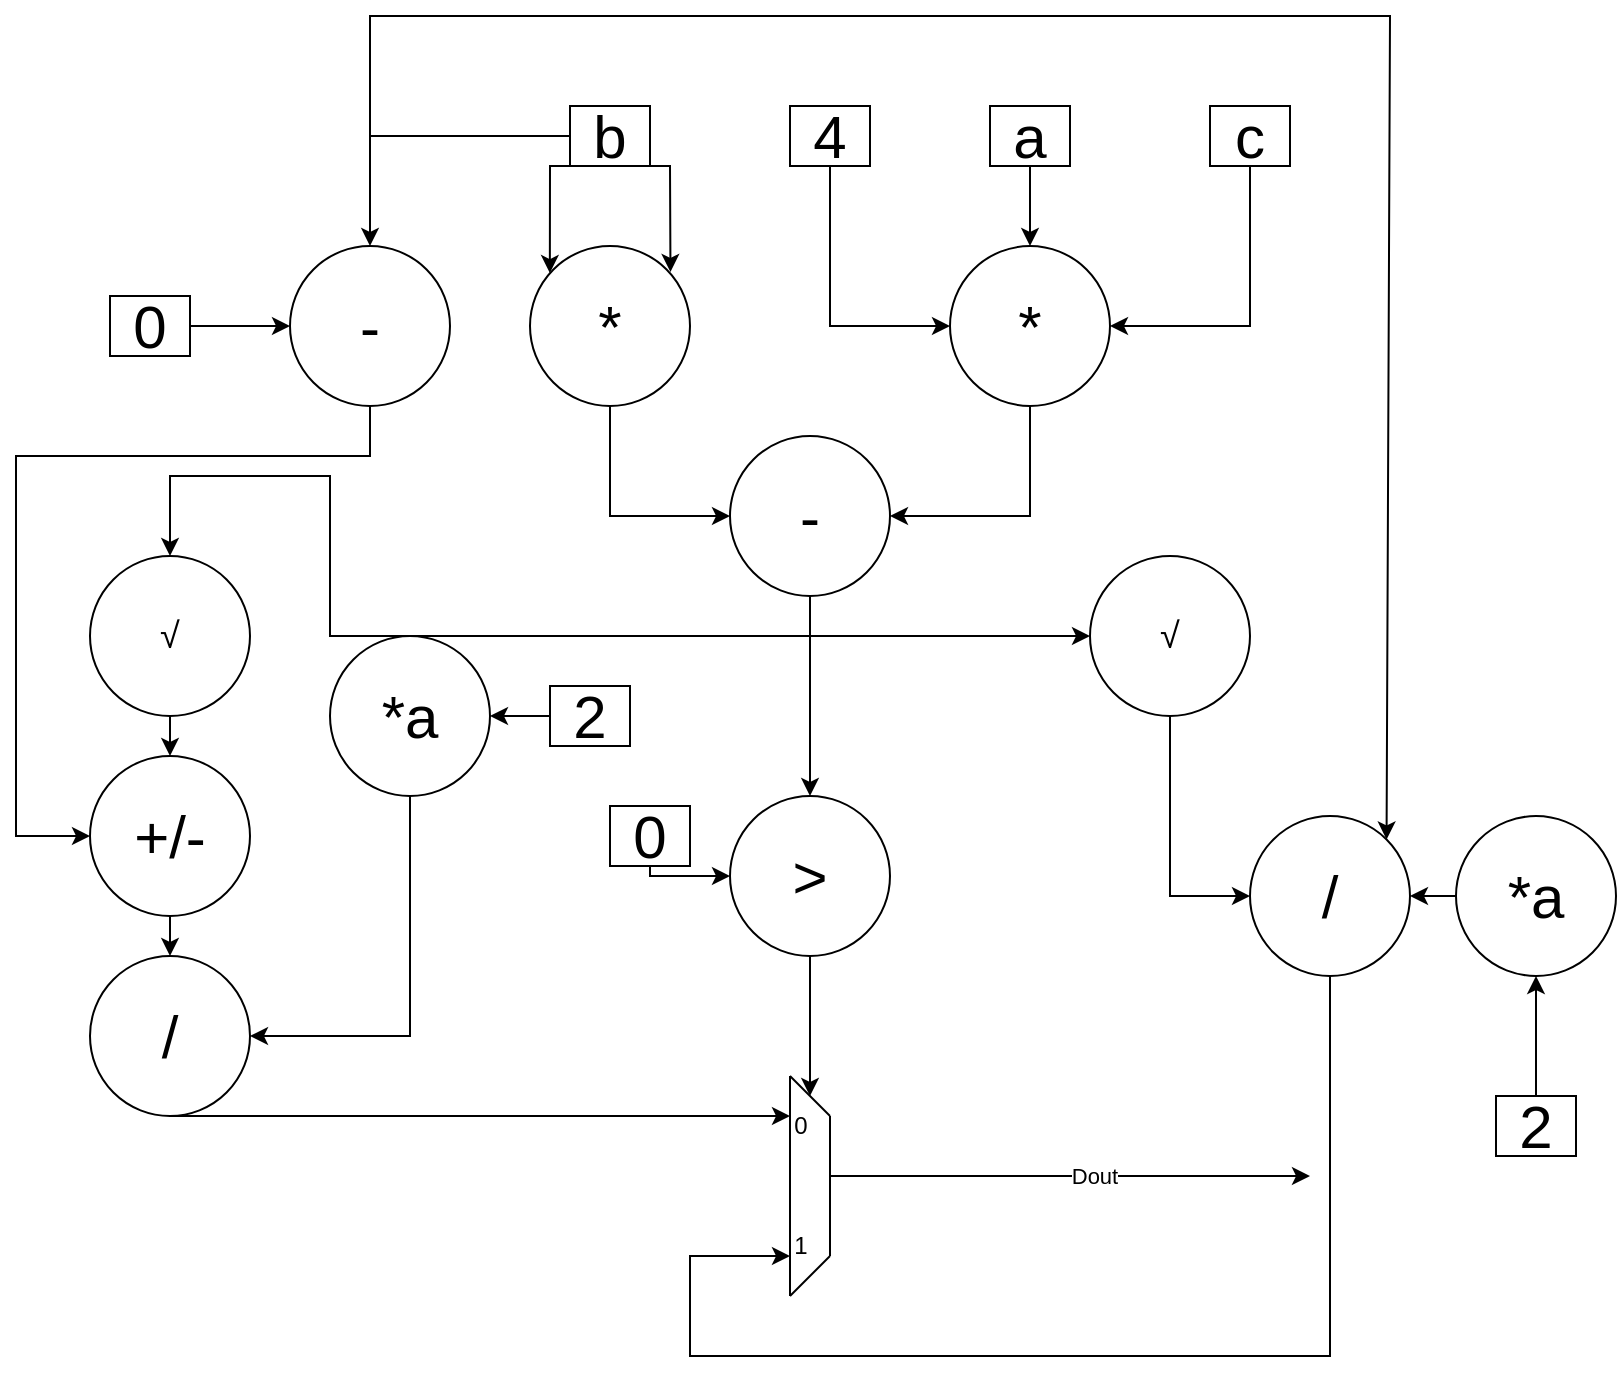 <mxfile version="25.0.1">
  <diagram name="Page-1" id="Kgm79ZkPklnocEpIchMp">
    <mxGraphModel dx="1425" dy="1198" grid="1" gridSize="10" guides="1" tooltips="1" connect="1" arrows="1" fold="1" page="1" pageScale="1" pageWidth="827" pageHeight="1169" math="0" shadow="0">
      <root>
        <mxCell id="0" />
        <mxCell id="1" parent="0" />
        <mxCell id="GVw4IOrGM6bfQ1GFjOSW-1" value="&lt;font style=&quot;font-size: 30px;&quot;&gt;+/-&lt;/font&gt;" style="ellipse;whiteSpace=wrap;html=1;aspect=fixed;" vertex="1" parent="1">
          <mxGeometry x="877" y="520" width="80" height="80" as="geometry" />
        </mxCell>
        <mxCell id="GVw4IOrGM6bfQ1GFjOSW-2" value="&lt;font style=&quot;font-size: 30px;&quot;&gt;-&lt;/font&gt;" style="ellipse;whiteSpace=wrap;html=1;aspect=fixed;" vertex="1" parent="1">
          <mxGeometry x="1197" y="360" width="80" height="80" as="geometry" />
        </mxCell>
        <mxCell id="GVw4IOrGM6bfQ1GFjOSW-3" value="&lt;font style=&quot;font-size: 30px;&quot;&gt;*&lt;/font&gt;" style="ellipse;whiteSpace=wrap;html=1;aspect=fixed;" vertex="1" parent="1">
          <mxGeometry x="1097" y="265" width="80" height="80" as="geometry" />
        </mxCell>
        <mxCell id="GVw4IOrGM6bfQ1GFjOSW-5" value="&lt;font style=&quot;font-size: 30px;&quot;&gt;a&lt;/font&gt;" style="rounded=0;whiteSpace=wrap;html=1;" vertex="1" parent="1">
          <mxGeometry x="1327" y="195" width="40" height="30" as="geometry" />
        </mxCell>
        <mxCell id="GVw4IOrGM6bfQ1GFjOSW-6" value="&lt;font style=&quot;font-size: 30px;&quot;&gt;b&lt;/font&gt;" style="rounded=0;whiteSpace=wrap;html=1;" vertex="1" parent="1">
          <mxGeometry x="1117" y="195" width="40" height="30" as="geometry" />
        </mxCell>
        <mxCell id="GVw4IOrGM6bfQ1GFjOSW-7" value="&lt;font style=&quot;font-size: 30px;&quot;&gt;c&lt;/font&gt;" style="rounded=0;whiteSpace=wrap;html=1;" vertex="1" parent="1">
          <mxGeometry x="1437" y="195" width="40" height="30" as="geometry" />
        </mxCell>
        <mxCell id="GVw4IOrGM6bfQ1GFjOSW-12" value="" style="endArrow=classic;html=1;rounded=0;exitX=0;exitY=1;exitDx=0;exitDy=0;entryX=0.124;entryY=0.169;entryDx=0;entryDy=0;entryPerimeter=0;" edge="1" parent="1" source="GVw4IOrGM6bfQ1GFjOSW-6" target="GVw4IOrGM6bfQ1GFjOSW-3">
          <mxGeometry width="50" height="50" relative="1" as="geometry">
            <mxPoint x="1057" y="215" as="sourcePoint" />
            <mxPoint x="1107" y="165" as="targetPoint" />
            <Array as="points">
              <mxPoint x="1107" y="225" />
            </Array>
          </mxGeometry>
        </mxCell>
        <mxCell id="GVw4IOrGM6bfQ1GFjOSW-13" value="" style="endArrow=classic;html=1;rounded=0;exitX=1;exitY=1;exitDx=0;exitDy=0;entryX=0.878;entryY=0.162;entryDx=0;entryDy=0;entryPerimeter=0;" edge="1" parent="1" source="GVw4IOrGM6bfQ1GFjOSW-6" target="GVw4IOrGM6bfQ1GFjOSW-3">
          <mxGeometry width="50" height="50" relative="1" as="geometry">
            <mxPoint x="1177" y="73" as="sourcePoint" />
            <mxPoint x="1207" y="235" as="targetPoint" />
            <Array as="points">
              <mxPoint x="1167" y="225" />
            </Array>
          </mxGeometry>
        </mxCell>
        <mxCell id="GVw4IOrGM6bfQ1GFjOSW-14" value="&lt;font style=&quot;font-size: 30px;&quot;&gt;4&lt;/font&gt;" style="rounded=0;whiteSpace=wrap;html=1;" vertex="1" parent="1">
          <mxGeometry x="1227" y="195" width="40" height="30" as="geometry" />
        </mxCell>
        <mxCell id="GVw4IOrGM6bfQ1GFjOSW-16" value="" style="endArrow=classic;html=1;rounded=0;exitX=0.5;exitY=1;exitDx=0;exitDy=0;entryX=0;entryY=0.5;entryDx=0;entryDy=0;" edge="1" parent="1" source="GVw4IOrGM6bfQ1GFjOSW-14" target="GVw4IOrGM6bfQ1GFjOSW-20">
          <mxGeometry width="50" height="50" relative="1" as="geometry">
            <mxPoint x="1237" y="265" as="sourcePoint" />
            <mxPoint x="1247" y="345" as="targetPoint" />
            <Array as="points">
              <mxPoint x="1247" y="305" />
            </Array>
          </mxGeometry>
        </mxCell>
        <mxCell id="GVw4IOrGM6bfQ1GFjOSW-20" value="&lt;font style=&quot;font-size: 30px;&quot;&gt;*&lt;/font&gt;" style="ellipse;whiteSpace=wrap;html=1;aspect=fixed;" vertex="1" parent="1">
          <mxGeometry x="1307" y="265" width="80" height="80" as="geometry" />
        </mxCell>
        <mxCell id="GVw4IOrGM6bfQ1GFjOSW-21" value="" style="endArrow=classic;html=1;rounded=0;exitX=0.5;exitY=1;exitDx=0;exitDy=0;entryX=0.5;entryY=0;entryDx=0;entryDy=0;" edge="1" parent="1" source="GVw4IOrGM6bfQ1GFjOSW-5" target="GVw4IOrGM6bfQ1GFjOSW-20">
          <mxGeometry width="50" height="50" relative="1" as="geometry">
            <mxPoint x="1307" y="195" as="sourcePoint" />
            <mxPoint x="1357" y="145" as="targetPoint" />
          </mxGeometry>
        </mxCell>
        <mxCell id="GVw4IOrGM6bfQ1GFjOSW-22" value="" style="endArrow=classic;html=1;rounded=0;exitX=0.5;exitY=1;exitDx=0;exitDy=0;entryX=1;entryY=0.5;entryDx=0;entryDy=0;" edge="1" parent="1" source="GVw4IOrGM6bfQ1GFjOSW-7" target="GVw4IOrGM6bfQ1GFjOSW-20">
          <mxGeometry width="50" height="50" relative="1" as="geometry">
            <mxPoint x="1447" y="235" as="sourcePoint" />
            <mxPoint x="1497" y="185" as="targetPoint" />
            <Array as="points">
              <mxPoint x="1457" y="305" />
            </Array>
          </mxGeometry>
        </mxCell>
        <mxCell id="GVw4IOrGM6bfQ1GFjOSW-24" value="" style="endArrow=classic;html=1;rounded=0;exitX=0.5;exitY=1;exitDx=0;exitDy=0;entryX=0;entryY=0.5;entryDx=0;entryDy=0;" edge="1" parent="1" source="GVw4IOrGM6bfQ1GFjOSW-3" target="GVw4IOrGM6bfQ1GFjOSW-2">
          <mxGeometry width="50" height="50" relative="1" as="geometry">
            <mxPoint x="1107" y="390" as="sourcePoint" />
            <mxPoint x="1157" y="340" as="targetPoint" />
            <Array as="points">
              <mxPoint x="1137" y="400" />
            </Array>
          </mxGeometry>
        </mxCell>
        <mxCell id="GVw4IOrGM6bfQ1GFjOSW-25" value="" style="endArrow=classic;html=1;rounded=0;exitX=0.5;exitY=1;exitDx=0;exitDy=0;entryX=1;entryY=0.5;entryDx=0;entryDy=0;" edge="1" parent="1" source="GVw4IOrGM6bfQ1GFjOSW-20" target="GVw4IOrGM6bfQ1GFjOSW-2">
          <mxGeometry width="50" height="50" relative="1" as="geometry">
            <mxPoint x="1377" y="450" as="sourcePoint" />
            <mxPoint x="1307" y="400" as="targetPoint" />
            <Array as="points">
              <mxPoint x="1347" y="400" />
            </Array>
          </mxGeometry>
        </mxCell>
        <mxCell id="GVw4IOrGM6bfQ1GFjOSW-27" value="&lt;font style=&quot;font-size: 30px;&quot;&gt;0&lt;/font&gt;" style="rounded=0;whiteSpace=wrap;html=1;" vertex="1" parent="1">
          <mxGeometry x="887" y="290" width="40" height="30" as="geometry" />
        </mxCell>
        <mxCell id="GVw4IOrGM6bfQ1GFjOSW-28" value="&lt;font style=&quot;font-size: 30px;&quot;&gt;-&lt;/font&gt;" style="ellipse;whiteSpace=wrap;html=1;aspect=fixed;" vertex="1" parent="1">
          <mxGeometry x="977" y="265" width="80" height="80" as="geometry" />
        </mxCell>
        <mxCell id="GVw4IOrGM6bfQ1GFjOSW-29" value="" style="endArrow=classic;html=1;rounded=0;exitX=0;exitY=0.5;exitDx=0;exitDy=0;entryX=0.5;entryY=0;entryDx=0;entryDy=0;" edge="1" parent="1" source="GVw4IOrGM6bfQ1GFjOSW-6" target="GVw4IOrGM6bfQ1GFjOSW-28">
          <mxGeometry width="50" height="50" relative="1" as="geometry">
            <mxPoint x="937" y="255" as="sourcePoint" />
            <mxPoint x="987" y="205" as="targetPoint" />
            <Array as="points">
              <mxPoint x="1017" y="210" />
            </Array>
          </mxGeometry>
        </mxCell>
        <mxCell id="GVw4IOrGM6bfQ1GFjOSW-30" value="" style="endArrow=classic;html=1;rounded=0;entryX=0;entryY=0.5;entryDx=0;entryDy=0;exitX=1;exitY=0.5;exitDx=0;exitDy=0;" edge="1" parent="1" source="GVw4IOrGM6bfQ1GFjOSW-27" target="GVw4IOrGM6bfQ1GFjOSW-28">
          <mxGeometry width="50" height="50" relative="1" as="geometry">
            <mxPoint x="937" y="275" as="sourcePoint" />
            <mxPoint x="937" y="315" as="targetPoint" />
            <Array as="points">
              <mxPoint x="947" y="305" />
            </Array>
          </mxGeometry>
        </mxCell>
        <mxCell id="GVw4IOrGM6bfQ1GFjOSW-34" value="&lt;font style=&quot;font-size: 30px;&quot;&gt;*a&lt;/font&gt;" style="ellipse;whiteSpace=wrap;html=1;aspect=fixed;" vertex="1" parent="1">
          <mxGeometry x="997" y="460" width="80" height="80" as="geometry" />
        </mxCell>
        <mxCell id="GVw4IOrGM6bfQ1GFjOSW-35" value="&lt;font style=&quot;font-size: 30px;&quot;&gt;2&lt;/font&gt;" style="rounded=0;whiteSpace=wrap;html=1;" vertex="1" parent="1">
          <mxGeometry x="1107" y="485" width="40" height="30" as="geometry" />
        </mxCell>
        <mxCell id="GVw4IOrGM6bfQ1GFjOSW-37" value="" style="endArrow=classic;html=1;rounded=0;exitX=0;exitY=0.5;exitDx=0;exitDy=0;entryX=1;entryY=0.5;entryDx=0;entryDy=0;" edge="1" parent="1" source="GVw4IOrGM6bfQ1GFjOSW-35" target="GVw4IOrGM6bfQ1GFjOSW-34">
          <mxGeometry width="50" height="50" relative="1" as="geometry">
            <mxPoint x="1037" y="590" as="sourcePoint" />
            <mxPoint x="1087" y="540" as="targetPoint" />
          </mxGeometry>
        </mxCell>
        <mxCell id="GVw4IOrGM6bfQ1GFjOSW-38" value="&lt;font style=&quot;font-size: 30px;&quot;&gt;/&lt;/font&gt;" style="ellipse;whiteSpace=wrap;html=1;aspect=fixed;" vertex="1" parent="1">
          <mxGeometry x="877" y="620" width="80" height="80" as="geometry" />
        </mxCell>
        <mxCell id="GVw4IOrGM6bfQ1GFjOSW-41" value="&lt;font style=&quot;font-size: 30px;&quot;&gt;0&lt;/font&gt;" style="rounded=0;whiteSpace=wrap;html=1;" vertex="1" parent="1">
          <mxGeometry x="1137" y="545" width="40" height="30" as="geometry" />
        </mxCell>
        <mxCell id="GVw4IOrGM6bfQ1GFjOSW-42" value="&lt;font style=&quot;font-size: 30px;&quot;&gt;&amp;gt;&lt;/font&gt;" style="ellipse;whiteSpace=wrap;html=1;aspect=fixed;" vertex="1" parent="1">
          <mxGeometry x="1197" y="540" width="80" height="80" as="geometry" />
        </mxCell>
        <mxCell id="GVw4IOrGM6bfQ1GFjOSW-43" value="" style="endArrow=classic;html=1;rounded=0;exitX=0.5;exitY=1;exitDx=0;exitDy=0;entryX=0.5;entryY=0;entryDx=0;entryDy=0;" edge="1" parent="1" source="GVw4IOrGM6bfQ1GFjOSW-2" target="GVw4IOrGM6bfQ1GFjOSW-42">
          <mxGeometry width="50" height="50" relative="1" as="geometry">
            <mxPoint x="1217" y="580" as="sourcePoint" />
            <mxPoint x="1267" y="530" as="targetPoint" />
            <Array as="points">
              <mxPoint x="1237" y="530" />
            </Array>
          </mxGeometry>
        </mxCell>
        <mxCell id="GVw4IOrGM6bfQ1GFjOSW-50" value="" style="endArrow=none;html=1;rounded=0;" edge="1" parent="1">
          <mxGeometry width="50" height="50" relative="1" as="geometry">
            <mxPoint x="1227" y="790" as="sourcePoint" />
            <mxPoint x="1227" y="680" as="targetPoint" />
          </mxGeometry>
        </mxCell>
        <mxCell id="GVw4IOrGM6bfQ1GFjOSW-51" value="" style="endArrow=none;html=1;rounded=0;" edge="1" parent="1">
          <mxGeometry width="50" height="50" relative="1" as="geometry">
            <mxPoint x="1247" y="770" as="sourcePoint" />
            <mxPoint x="1227" y="790" as="targetPoint" />
          </mxGeometry>
        </mxCell>
        <mxCell id="GVw4IOrGM6bfQ1GFjOSW-52" value="" style="endArrow=none;html=1;rounded=0;" edge="1" parent="1">
          <mxGeometry width="50" height="50" relative="1" as="geometry">
            <mxPoint x="1247" y="700" as="sourcePoint" />
            <mxPoint x="1227" y="680" as="targetPoint" />
          </mxGeometry>
        </mxCell>
        <mxCell id="GVw4IOrGM6bfQ1GFjOSW-53" value="0" style="text;html=1;align=center;verticalAlign=middle;resizable=0;points=[];autosize=1;strokeColor=none;fillColor=none;" vertex="1" parent="1">
          <mxGeometry x="1217" y="690" width="30" height="30" as="geometry" />
        </mxCell>
        <mxCell id="GVw4IOrGM6bfQ1GFjOSW-54" value="1" style="text;html=1;align=center;verticalAlign=middle;resizable=0;points=[];autosize=1;strokeColor=none;fillColor=none;" vertex="1" parent="1">
          <mxGeometry x="1217" y="750" width="30" height="30" as="geometry" />
        </mxCell>
        <mxCell id="GVw4IOrGM6bfQ1GFjOSW-58" value="" style="endArrow=classic;html=1;rounded=0;exitX=0.5;exitY=1;exitDx=0;exitDy=0;" edge="1" parent="1" source="GVw4IOrGM6bfQ1GFjOSW-42">
          <mxGeometry width="50" height="50" relative="1" as="geometry">
            <mxPoint x="1147" y="740" as="sourcePoint" />
            <mxPoint x="1237" y="690" as="targetPoint" />
            <Array as="points">
              <mxPoint x="1237" y="690" />
            </Array>
          </mxGeometry>
        </mxCell>
        <mxCell id="GVw4IOrGM6bfQ1GFjOSW-59" value="" style="endArrow=classic;html=1;rounded=0;exitX=0.5;exitY=1;exitDx=0;exitDy=0;entryX=0;entryY=0.5;entryDx=0;entryDy=0;" edge="1" parent="1" source="GVw4IOrGM6bfQ1GFjOSW-41" target="GVw4IOrGM6bfQ1GFjOSW-42">
          <mxGeometry width="50" height="50" relative="1" as="geometry">
            <mxPoint x="1207" y="650" as="sourcePoint" />
            <mxPoint x="1287" y="610" as="targetPoint" />
            <Array as="points">
              <mxPoint x="1157" y="580" />
            </Array>
          </mxGeometry>
        </mxCell>
        <mxCell id="GVw4IOrGM6bfQ1GFjOSW-60" value="" style="endArrow=none;html=1;rounded=0;" edge="1" parent="1">
          <mxGeometry width="50" height="50" relative="1" as="geometry">
            <mxPoint x="1247" y="770" as="sourcePoint" />
            <mxPoint x="1247" y="700" as="targetPoint" />
          </mxGeometry>
        </mxCell>
        <mxCell id="GVw4IOrGM6bfQ1GFjOSW-62" value="&lt;span style=&quot;font-family: &amp;quot;Google Sans&amp;quot;, Arial, sans-serif; font-size: 18px; text-align: start; background-color: rgb(255, 255, 255);&quot;&gt;√&lt;/span&gt;" style="ellipse;whiteSpace=wrap;html=1;aspect=fixed;" vertex="1" parent="1">
          <mxGeometry x="877" y="420" width="80" height="80" as="geometry" />
        </mxCell>
        <mxCell id="GVw4IOrGM6bfQ1GFjOSW-63" value="" style="endArrow=classic;html=1;rounded=0;exitX=0.5;exitY=1;exitDx=0;exitDy=0;entryX=0.5;entryY=0;entryDx=0;entryDy=0;" edge="1" parent="1" source="GVw4IOrGM6bfQ1GFjOSW-62" target="GVw4IOrGM6bfQ1GFjOSW-1">
          <mxGeometry width="50" height="50" relative="1" as="geometry">
            <mxPoint x="787" y="580" as="sourcePoint" />
            <mxPoint x="837" y="530" as="targetPoint" />
          </mxGeometry>
        </mxCell>
        <mxCell id="GVw4IOrGM6bfQ1GFjOSW-65" value="" style="endArrow=classic;html=1;rounded=0;exitX=0.5;exitY=1;exitDx=0;exitDy=0;entryX=0.5;entryY=0;entryDx=0;entryDy=0;" edge="1" parent="1" source="GVw4IOrGM6bfQ1GFjOSW-1" target="GVw4IOrGM6bfQ1GFjOSW-38">
          <mxGeometry width="50" height="50" relative="1" as="geometry">
            <mxPoint x="787" y="660" as="sourcePoint" />
            <mxPoint x="837" y="610" as="targetPoint" />
          </mxGeometry>
        </mxCell>
        <mxCell id="GVw4IOrGM6bfQ1GFjOSW-66" value="" style="endArrow=classic;html=1;rounded=0;exitX=0.5;exitY=1;exitDx=0;exitDy=0;entryX=1;entryY=0.5;entryDx=0;entryDy=0;" edge="1" parent="1" source="GVw4IOrGM6bfQ1GFjOSW-34" target="GVw4IOrGM6bfQ1GFjOSW-38">
          <mxGeometry width="50" height="50" relative="1" as="geometry">
            <mxPoint x="1007" y="650" as="sourcePoint" />
            <mxPoint x="1057" y="600" as="targetPoint" />
            <Array as="points">
              <mxPoint x="1037" y="660" />
            </Array>
          </mxGeometry>
        </mxCell>
        <mxCell id="GVw4IOrGM6bfQ1GFjOSW-67" value="" style="endArrow=classic;html=1;rounded=0;entryX=0.5;entryY=0;entryDx=0;entryDy=0;" edge="1" parent="1" target="GVw4IOrGM6bfQ1GFjOSW-62">
          <mxGeometry width="50" height="50" relative="1" as="geometry">
            <mxPoint x="1237" y="460" as="sourcePoint" />
            <mxPoint x="1007" y="380" as="targetPoint" />
            <Array as="points">
              <mxPoint x="997" y="460" />
              <mxPoint x="997" y="380" />
              <mxPoint x="917" y="380" />
            </Array>
          </mxGeometry>
        </mxCell>
        <mxCell id="GVw4IOrGM6bfQ1GFjOSW-68" value="" style="endArrow=classic;html=1;rounded=0;exitX=0.5;exitY=1;exitDx=0;exitDy=0;" edge="1" parent="1" source="GVw4IOrGM6bfQ1GFjOSW-38">
          <mxGeometry width="50" height="50" relative="1" as="geometry">
            <mxPoint x="867" y="730" as="sourcePoint" />
            <mxPoint x="1227" y="700" as="targetPoint" />
            <Array as="points" />
          </mxGeometry>
        </mxCell>
        <mxCell id="GVw4IOrGM6bfQ1GFjOSW-69" value="" style="endArrow=classic;html=1;rounded=0;" edge="1" parent="1">
          <mxGeometry width="50" height="50" relative="1" as="geometry">
            <mxPoint x="1247" y="730" as="sourcePoint" />
            <mxPoint x="1487" y="730" as="targetPoint" />
          </mxGeometry>
        </mxCell>
        <mxCell id="GVw4IOrGM6bfQ1GFjOSW-70" value="Dout" style="edgeLabel;html=1;align=center;verticalAlign=middle;resizable=0;points=[];" vertex="1" connectable="0" parent="GVw4IOrGM6bfQ1GFjOSW-69">
          <mxGeometry x="0.096" relative="1" as="geometry">
            <mxPoint as="offset" />
          </mxGeometry>
        </mxCell>
        <mxCell id="GVw4IOrGM6bfQ1GFjOSW-73" value="" style="endArrow=classic;html=1;rounded=0;" edge="1" parent="1">
          <mxGeometry width="50" height="50" relative="1" as="geometry">
            <mxPoint x="1237" y="460" as="sourcePoint" />
            <mxPoint x="1377" y="460" as="targetPoint" />
          </mxGeometry>
        </mxCell>
        <mxCell id="GVw4IOrGM6bfQ1GFjOSW-74" value="" style="endArrow=classic;html=1;rounded=0;exitX=0.5;exitY=1;exitDx=0;exitDy=0;entryX=0;entryY=0.5;entryDx=0;entryDy=0;" edge="1" parent="1" source="GVw4IOrGM6bfQ1GFjOSW-28" target="GVw4IOrGM6bfQ1GFjOSW-1">
          <mxGeometry width="50" height="50" relative="1" as="geometry">
            <mxPoint x="817" y="420" as="sourcePoint" />
            <mxPoint x="867" y="370" as="targetPoint" />
            <Array as="points">
              <mxPoint x="1017" y="370" />
              <mxPoint x="840" y="370" />
              <mxPoint x="840" y="460" />
              <mxPoint x="840" y="560" />
            </Array>
          </mxGeometry>
        </mxCell>
        <mxCell id="GVw4IOrGM6bfQ1GFjOSW-75" value="&lt;span style=&quot;font-family: &amp;quot;Google Sans&amp;quot;, Arial, sans-serif; font-size: 18px; text-align: start; background-color: rgb(255, 255, 255);&quot;&gt;√&lt;/span&gt;" style="ellipse;whiteSpace=wrap;html=1;aspect=fixed;" vertex="1" parent="1">
          <mxGeometry x="1377" y="420" width="80" height="80" as="geometry" />
        </mxCell>
        <mxCell id="GVw4IOrGM6bfQ1GFjOSW-76" value="" style="endArrow=classic;html=1;rounded=0;entryX=1;entryY=0;entryDx=0;entryDy=0;" edge="1" parent="1" target="GVw4IOrGM6bfQ1GFjOSW-77">
          <mxGeometry width="50" height="50" relative="1" as="geometry">
            <mxPoint x="1017" y="210" as="sourcePoint" />
            <mxPoint x="1587" y="440" as="targetPoint" />
            <Array as="points">
              <mxPoint x="1017" y="150" />
              <mxPoint x="1527" y="150" />
            </Array>
          </mxGeometry>
        </mxCell>
        <mxCell id="GVw4IOrGM6bfQ1GFjOSW-77" value="&lt;font style=&quot;font-size: 30px;&quot;&gt;/&lt;/font&gt;" style="ellipse;whiteSpace=wrap;html=1;aspect=fixed;" vertex="1" parent="1">
          <mxGeometry x="1457" y="550" width="80" height="80" as="geometry" />
        </mxCell>
        <mxCell id="GVw4IOrGM6bfQ1GFjOSW-80" value="&lt;font style=&quot;font-size: 30px;&quot;&gt;*a&lt;/font&gt;" style="ellipse;whiteSpace=wrap;html=1;aspect=fixed;" vertex="1" parent="1">
          <mxGeometry x="1560" y="550" width="80" height="80" as="geometry" />
        </mxCell>
        <mxCell id="GVw4IOrGM6bfQ1GFjOSW-81" value="&lt;font style=&quot;font-size: 30px;&quot;&gt;2&lt;/font&gt;" style="rounded=0;whiteSpace=wrap;html=1;" vertex="1" parent="1">
          <mxGeometry x="1580" y="690" width="40" height="30" as="geometry" />
        </mxCell>
        <mxCell id="GVw4IOrGM6bfQ1GFjOSW-83" value="" style="endArrow=classic;html=1;rounded=0;exitX=0;exitY=0.5;exitDx=0;exitDy=0;entryX=1;entryY=0.5;entryDx=0;entryDy=0;" edge="1" parent="1" source="GVw4IOrGM6bfQ1GFjOSW-80" target="GVw4IOrGM6bfQ1GFjOSW-77">
          <mxGeometry width="50" height="50" relative="1" as="geometry">
            <mxPoint x="1517" y="700" as="sourcePoint" />
            <mxPoint x="1567" y="650" as="targetPoint" />
          </mxGeometry>
        </mxCell>
        <mxCell id="GVw4IOrGM6bfQ1GFjOSW-84" value="" style="endArrow=classic;html=1;rounded=0;entryX=0;entryY=0.5;entryDx=0;entryDy=0;exitX=0.5;exitY=1;exitDx=0;exitDy=0;" edge="1" parent="1" source="GVw4IOrGM6bfQ1GFjOSW-75" target="GVw4IOrGM6bfQ1GFjOSW-77">
          <mxGeometry width="50" height="50" relative="1" as="geometry">
            <mxPoint x="1357" y="630" as="sourcePoint" />
            <mxPoint x="1407" y="580" as="targetPoint" />
            <Array as="points">
              <mxPoint x="1417" y="590" />
            </Array>
          </mxGeometry>
        </mxCell>
        <mxCell id="GVw4IOrGM6bfQ1GFjOSW-85" value="" style="endArrow=classic;html=1;rounded=0;exitX=0.5;exitY=1;exitDx=0;exitDy=0;" edge="1" parent="1" source="GVw4IOrGM6bfQ1GFjOSW-77">
          <mxGeometry width="50" height="50" relative="1" as="geometry">
            <mxPoint x="1577" y="730" as="sourcePoint" />
            <mxPoint x="1227" y="770" as="targetPoint" />
            <Array as="points">
              <mxPoint x="1497" y="820" />
              <mxPoint x="1177" y="820" />
              <mxPoint x="1177" y="770" />
            </Array>
          </mxGeometry>
        </mxCell>
        <mxCell id="GVw4IOrGM6bfQ1GFjOSW-86" value="" style="endArrow=classic;html=1;rounded=0;entryX=0.5;entryY=1;entryDx=0;entryDy=0;exitX=0.5;exitY=0;exitDx=0;exitDy=0;" edge="1" parent="1" source="GVw4IOrGM6bfQ1GFjOSW-81" target="GVw4IOrGM6bfQ1GFjOSW-80">
          <mxGeometry width="50" height="50" relative="1" as="geometry">
            <mxPoint x="1550" y="700" as="sourcePoint" />
            <mxPoint x="1600" y="650" as="targetPoint" />
          </mxGeometry>
        </mxCell>
      </root>
    </mxGraphModel>
  </diagram>
</mxfile>
